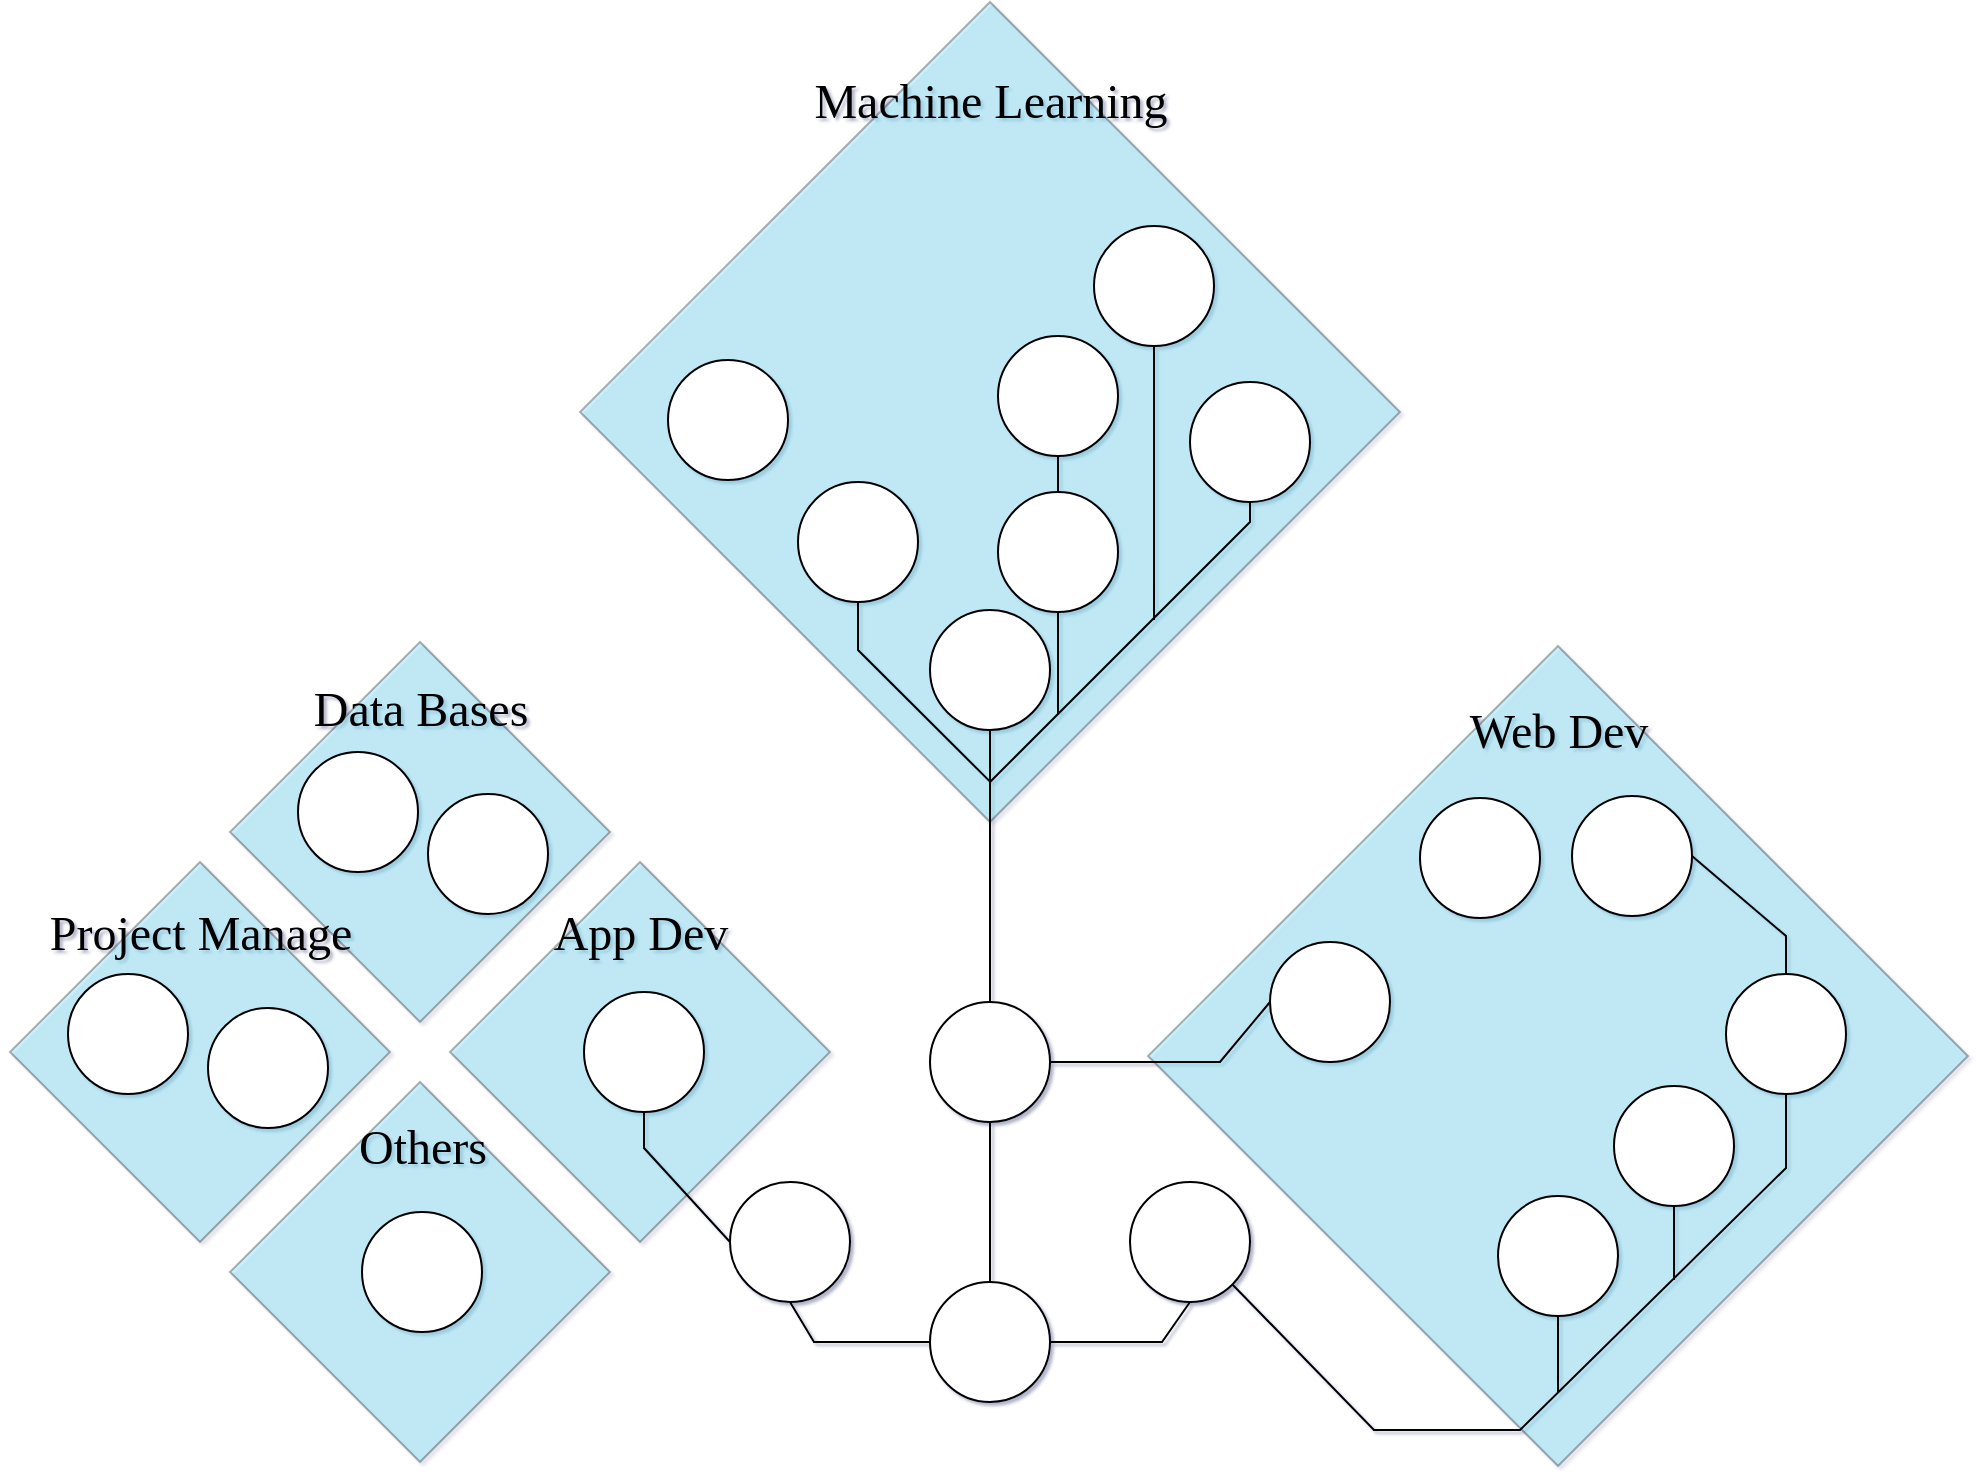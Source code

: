 <mxfile version="14.2.9" type="device"><diagram id="f0Uk5ogqUyxFSR4lI-My" name="Page-1"><mxGraphModel dx="2249" dy="1963" grid="1" gridSize="10" guides="1" tooltips="1" connect="1" arrows="1" fold="1" page="1" pageScale="1" pageWidth="827" pageHeight="1169" math="0" shadow="1"><root><mxCell id="0"/><mxCell id="1" parent="0"/><object label="" class="ml" id="5tW_V5tIoHEI0an56heb-6"><mxCell style="rhombus;whiteSpace=wrap;html=1;treeFolding=0;double=0;fillColor=#60d7f9;opacity=30;" parent="1" vertex="1"><mxGeometry x="195" y="-30" width="410" height="410" as="geometry"/></mxCell></object><object label="" class="webdev" id="5tW_V5tIoHEI0an56heb-9"><mxCell style="rhombus;whiteSpace=wrap;html=1;treeFolding=0;double=0;fillColor=#60d7f9;opacity=30;" parent="1" vertex="1"><mxGeometry x="479" y="292" width="410" height="410" as="geometry"/></mxCell></object><mxCell id="5tW_V5tIoHEI0an56heb-37" style="edgeStyle=none;rounded=0;jumpStyle=none;orthogonalLoop=1;jettySize=auto;html=1;exitX=0.5;exitY=1;exitDx=0;exitDy=0;entryX=0.5;entryY=0;entryDx=0;entryDy=0;endArrow=none;endFill=0;targetPerimeterSpacing=0;" parent="1" source="5tW_V5tIoHEI0an56heb-18" target="5tW_V5tIoHEI0an56heb-22" edge="1"><mxGeometry relative="1" as="geometry"/></mxCell><mxCell id="5tW_V5tIoHEI0an56heb-45" style="edgeStyle=none;rounded=0;jumpStyle=none;orthogonalLoop=1;jettySize=auto;html=1;exitX=0.5;exitY=0;exitDx=0;exitDy=0;entryX=0.5;entryY=1;entryDx=0;entryDy=0;endArrow=none;endFill=0;targetPerimeterSpacing=0;" parent="1" source="5tW_V5tIoHEI0an56heb-18" target="5tW_V5tIoHEI0an56heb-44" edge="1"><mxGeometry relative="1" as="geometry"/></mxCell><mxCell id="5tW_V5tIoHEI0an56heb-79" style="edgeStyle=none;rounded=0;jumpStyle=none;orthogonalLoop=1;jettySize=auto;html=1;exitX=1;exitY=0.5;exitDx=0;exitDy=0;entryX=0;entryY=0.5;entryDx=0;entryDy=0;endArrow=none;endFill=0;targetPerimeterSpacing=0;" parent="1" source="5tW_V5tIoHEI0an56heb-18" target="5tW_V5tIoHEI0an56heb-76" edge="1"><mxGeometry relative="1" as="geometry"><Array as="points"><mxPoint x="515" y="500"/></Array></mxGeometry></mxCell><object label="" class="python" id="5tW_V5tIoHEI0an56heb-18"><mxCell style="ellipse;whiteSpace=wrap;html=1;aspect=fixed;class=&quot;skill-circle&quot;;container=0;comic=0;" parent="1" vertex="1"><mxGeometry x="370" y="470" width="60" height="60" as="geometry"/></mxCell></object><mxCell id="5tW_V5tIoHEI0an56heb-26" style="rounded=0;orthogonalLoop=1;jettySize=auto;html=1;exitX=1;exitY=1;exitDx=0;exitDy=0;endArrow=none;endFill=0;entryX=0.5;entryY=1;entryDx=0;entryDy=0;" parent="1" source="5tW_V5tIoHEI0an56heb-20" target="5tW_V5tIoHEI0an56heb-29" edge="1"><mxGeometry relative="1" as="geometry"><mxPoint x="784" y="736" as="targetPoint"/><Array as="points"><mxPoint x="592" y="684"/><mxPoint x="665" y="684"/><mxPoint x="798" y="553"/></Array></mxGeometry></mxCell><object label="" class="js" id="5tW_V5tIoHEI0an56heb-20"><mxCell style="ellipse;whiteSpace=wrap;html=1;aspect=fixed;class=&quot;skill-circle&quot;;" parent="1" vertex="1"><mxGeometry x="470" y="560" width="60" height="60" as="geometry"/></mxCell></object><mxCell id="5tW_V5tIoHEI0an56heb-24" style="rounded=0;orthogonalLoop=1;jettySize=auto;html=1;exitX=0;exitY=0.5;exitDx=0;exitDy=0;entryX=0.5;entryY=1;entryDx=0;entryDy=0;endArrow=none;endFill=0;elbow=vertical;" parent="1" source="5tW_V5tIoHEI0an56heb-22" target="5tW_V5tIoHEI0an56heb-23" edge="1"><mxGeometry relative="1" as="geometry"><Array as="points"><mxPoint x="312" y="640"/></Array></mxGeometry></mxCell><mxCell id="5tW_V5tIoHEI0an56heb-25" style="rounded=0;orthogonalLoop=1;jettySize=auto;html=1;exitX=1;exitY=0.5;exitDx=0;exitDy=0;entryX=0.5;entryY=1;entryDx=0;entryDy=0;endArrow=none;endFill=0;elbow=vertical;targetPerimeterSpacing=0;jumpStyle=none;" parent="1" source="5tW_V5tIoHEI0an56heb-22" target="5tW_V5tIoHEI0an56heb-20" edge="1"><mxGeometry relative="1" as="geometry"><Array as="points"><mxPoint x="486" y="640"/></Array></mxGeometry></mxCell><object label="" class="c++" id="5tW_V5tIoHEI0an56heb-22"><mxCell style="ellipse;whiteSpace=wrap;html=1;aspect=fixed;class=&quot;skill-circle&quot;;" parent="1" vertex="1"><mxGeometry x="370" y="610" width="60" height="60" as="geometry"/></mxCell></object><object label="" class="swift" id="5tW_V5tIoHEI0an56heb-23"><mxCell style="ellipse;whiteSpace=wrap;html=1;aspect=fixed;class=&quot;skill-circle&quot;;" parent="1" vertex="1"><mxGeometry x="270" y="560" width="60" height="60" as="geometry"/></mxCell></object><mxCell id="5tW_V5tIoHEI0an56heb-36" style="edgeStyle=none;rounded=0;jumpStyle=none;orthogonalLoop=1;jettySize=auto;html=1;exitX=0.5;exitY=1;exitDx=0;exitDy=0;endArrow=none;endFill=0;targetPerimeterSpacing=0;" parent="1" source="5tW_V5tIoHEI0an56heb-27" edge="1"><mxGeometry relative="1" as="geometry"><mxPoint x="684" y="665" as="targetPoint"/></mxGeometry></mxCell><object label="" class="vue" id="5tW_V5tIoHEI0an56heb-27"><mxCell style="ellipse;whiteSpace=wrap;html=1;aspect=fixed;class=&quot;skill-circle&quot;;" parent="1" vertex="1"><mxGeometry x="654" y="567" width="60" height="60" as="geometry"/></mxCell></object><mxCell id="5tW_V5tIoHEI0an56heb-35" style="edgeStyle=none;rounded=0;jumpStyle=none;orthogonalLoop=1;jettySize=auto;html=1;exitX=0.5;exitY=1;exitDx=0;exitDy=0;endArrow=none;endFill=0;targetPerimeterSpacing=0;" parent="1" source="5tW_V5tIoHEI0an56heb-28" edge="1"><mxGeometry relative="1" as="geometry"><mxPoint x="742" y="609" as="targetPoint"/></mxGeometry></mxCell><object label="" class="react" id="5tW_V5tIoHEI0an56heb-28"><mxCell style="ellipse;whiteSpace=wrap;html=1;aspect=fixed;class=&quot;skill-circle&quot;;" parent="1" vertex="1"><mxGeometry x="712" y="512" width="60" height="60" as="geometry"/></mxCell></object><object label="" class="bstrap" id="5tW_V5tIoHEI0an56heb-29"><mxCell style="ellipse;whiteSpace=wrap;html=1;aspect=fixed;class=&quot;skill-circle&quot;;" parent="1" vertex="1"><mxGeometry x="768" y="456" width="60" height="60" as="geometry"/></mxCell></object><object label="" class="scikit" id="5tW_V5tIoHEI0an56heb-44"><mxCell style="ellipse;whiteSpace=wrap;html=1;aspect=fixed;class=&quot;skill-circle&quot;;" parent="1" vertex="1"><mxGeometry x="370" y="274" width="60" height="60" as="geometry"/></mxCell></object><mxCell id="5tW_V5tIoHEI0an56heb-61" style="edgeStyle=none;rounded=0;jumpStyle=none;orthogonalLoop=1;jettySize=auto;html=1;exitX=0.5;exitY=0;exitDx=0;exitDy=0;entryX=0.5;entryY=1;entryDx=0;entryDy=0;endArrow=none;endFill=0;targetPerimeterSpacing=0;" parent="1" source="5tW_V5tIoHEI0an56heb-46" target="5tW_V5tIoHEI0an56heb-47" edge="1"><mxGeometry relative="1" as="geometry"/></mxCell><mxCell id="5tW_V5tIoHEI0an56heb-65" style="edgeStyle=none;rounded=0;jumpStyle=none;orthogonalLoop=1;jettySize=auto;html=1;exitX=0.5;exitY=1;exitDx=0;exitDy=0;endArrow=none;endFill=0;targetPerimeterSpacing=0;" parent="1" source="5tW_V5tIoHEI0an56heb-46" edge="1"><mxGeometry relative="1" as="geometry"><mxPoint x="434" y="326" as="targetPoint"/></mxGeometry></mxCell><object label="" class="keras" id="5tW_V5tIoHEI0an56heb-46"><mxCell style="ellipse;whiteSpace=wrap;html=1;aspect=fixed;class=&quot;skill-circle&quot;;" parent="1" vertex="1"><mxGeometry x="404" y="215" width="60" height="60" as="geometry"/></mxCell></object><object label="" class="tf" id="5tW_V5tIoHEI0an56heb-47"><mxCell style="ellipse;whiteSpace=wrap;html=1;aspect=fixed;class=&quot;skill-circle&quot;;" parent="1" vertex="1"><mxGeometry x="404" y="137" width="60" height="60" as="geometry"/></mxCell></object><object label="" class="database" id="5tW_V5tIoHEI0an56heb-49"><mxCell style="rhombus;whiteSpace=wrap;html=1;treeFolding=0;double=0;fillColor=#60d7f9;opacity=30;" parent="1" vertex="1"><mxGeometry x="20" y="290" width="190" height="190" as="geometry"/></mxCell></object><object label="" class="appdev" id="5tW_V5tIoHEI0an56heb-50"><mxCell style="rhombus;whiteSpace=wrap;html=1;treeFolding=0;double=0;fillColor=#60d7f9;opacity=30;" parent="1" vertex="1"><mxGeometry x="130" y="400" width="190" height="190" as="geometry"/></mxCell></object><object label="" class="Project Manage" id="5tW_V5tIoHEI0an56heb-51"><mxCell style="rhombus;whiteSpace=wrap;html=1;treeFolding=0;double=0;fillColor=#60d7f9;opacity=30;" parent="1" vertex="1"><mxGeometry x="-90" y="400" width="190" height="190" as="geometry"/></mxCell></object><object label="" class="others" id="5tW_V5tIoHEI0an56heb-52"><mxCell style="rhombus;whiteSpace=wrap;html=1;treeFolding=0;double=0;fillColor=#60d7f9;opacity=30;" parent="1" vertex="1"><mxGeometry x="20" y="510" width="190" height="190" as="geometry"/></mxCell></object><object label="" class="mongodb" id="5tW_V5tIoHEI0an56heb-53"><mxCell style="ellipse;whiteSpace=wrap;html=1;aspect=fixed;class=&quot;skill-circle&quot;;" parent="1" vertex="1"><mxGeometry x="54" y="345" width="60" height="60" as="geometry"/></mxCell></object><object label="" class="mysql" id="5tW_V5tIoHEI0an56heb-54"><mxCell style="ellipse;whiteSpace=wrap;html=1;aspect=fixed;class=&quot;skill-circle&quot;;" parent="1" vertex="1"><mxGeometry x="119" y="366" width="60" height="60" as="geometry"/></mxCell></object><object label="" class="docker" id="5tW_V5tIoHEI0an56heb-55"><mxCell style="ellipse;whiteSpace=wrap;html=1;aspect=fixed;class=&quot;skill-circle&quot;;" parent="1" vertex="1"><mxGeometry x="-61" y="456" width="60" height="60" as="geometry"/></mxCell></object><object label="" class="github" id="5tW_V5tIoHEI0an56heb-56"><mxCell style="ellipse;whiteSpace=wrap;html=1;aspect=fixed;class=&quot;skill-circle&quot;;" parent="1" vertex="1"><mxGeometry x="9" y="473" width="60" height="60" as="geometry"/></mxCell></object><object label="" class="latex" id="5tW_V5tIoHEI0an56heb-57"><mxCell style="ellipse;whiteSpace=wrap;html=1;aspect=fixed;class=&quot;skill-circle&quot;;" parent="1" vertex="1"><mxGeometry x="86" y="575" width="60" height="60" as="geometry"/></mxCell></object><object label="" class="xcode" id="5tW_V5tIoHEI0an56heb-58"><mxCell style="ellipse;whiteSpace=wrap;html=1;aspect=fixed;class=&quot;skill-circle&quot;;" parent="1" vertex="1"><mxGeometry x="197" y="465" width="60" height="60" as="geometry"/></mxCell></object><mxCell id="5tW_V5tIoHEI0an56heb-66" style="edgeStyle=none;rounded=0;jumpStyle=none;orthogonalLoop=1;jettySize=auto;html=1;exitX=0.5;exitY=1;exitDx=0;exitDy=0;endArrow=none;endFill=0;targetPerimeterSpacing=0;" parent="1" source="5tW_V5tIoHEI0an56heb-59" edge="1"><mxGeometry relative="1" as="geometry"><mxPoint x="482" y="279" as="targetPoint"/></mxGeometry></mxCell><object label="" class="numpy" id="5tW_V5tIoHEI0an56heb-59"><mxCell style="ellipse;whiteSpace=wrap;html=1;aspect=fixed;class=&quot;skill-circle&quot;;" parent="1" vertex="1"><mxGeometry x="452" y="82" width="60" height="60" as="geometry"/></mxCell></object><mxCell id="5tW_V5tIoHEI0an56heb-62" style="edgeStyle=none;rounded=0;jumpStyle=none;orthogonalLoop=1;jettySize=auto;html=1;exitX=0.5;exitY=1;exitDx=0;exitDy=0;endArrow=none;endFill=0;targetPerimeterSpacing=0;" parent="1" source="5tW_V5tIoHEI0an56heb-60" edge="1"><mxGeometry relative="1" as="geometry"><mxPoint x="400" y="360" as="targetPoint"/><Array as="points"><mxPoint x="530" y="230"/></Array></mxGeometry></mxCell><mxCell id="5tW_V5tIoHEI0an56heb-60" value="" style="ellipse;whiteSpace=wrap;html=1;aspect=fixed;class=&quot;skill-circle&quot;;" parent="1" vertex="1"><mxGeometry x="500" y="160" width="60" height="60" as="geometry"/></mxCell><mxCell id="5tW_V5tIoHEI0an56heb-69" style="edgeStyle=none;rounded=0;jumpStyle=none;orthogonalLoop=1;jettySize=auto;html=1;exitX=0.5;exitY=1;exitDx=0;exitDy=0;endArrow=none;endFill=0;targetPerimeterSpacing=0;" parent="1" source="5tW_V5tIoHEI0an56heb-67" edge="1"><mxGeometry relative="1" as="geometry"><mxPoint x="400.4" y="360.2" as="targetPoint"/><Array as="points"><mxPoint x="334" y="294"/></Array></mxGeometry></mxCell><object label="" class="spin" id="5tW_V5tIoHEI0an56heb-67"><mxCell style="ellipse;whiteSpace=wrap;html=1;aspect=fixed;class=&quot;skill-circle&quot;;" parent="1" vertex="1"><mxGeometry x="304" y="210" width="60" height="60" as="geometry"/></mxCell></object><object label="" class="gym" id="5tW_V5tIoHEI0an56heb-68"><mxCell style="ellipse;whiteSpace=wrap;html=1;aspect=fixed;class=&quot;skill-circle&quot;;" parent="1" vertex="1"><mxGeometry x="239" y="149" width="60" height="60" as="geometry"/></mxCell></object><mxCell id="5tW_V5tIoHEI0an56heb-75" style="edgeStyle=none;rounded=0;jumpStyle=none;orthogonalLoop=1;jettySize=auto;html=1;entryX=0.5;entryY=1;entryDx=0;entryDy=0;endArrow=none;endFill=0;targetPerimeterSpacing=0;exitX=0;exitY=0.5;exitDx=0;exitDy=0;" parent="1" source="5tW_V5tIoHEI0an56heb-23" target="5tW_V5tIoHEI0an56heb-58" edge="1"><mxGeometry relative="1" as="geometry"><Array as="points"><mxPoint x="227" y="543"/></Array></mxGeometry></mxCell><object label="" class="dash" id="5tW_V5tIoHEI0an56heb-76"><mxCell style="ellipse;whiteSpace=wrap;html=1;aspect=fixed;class=&quot;skill-circle&quot;;" parent="1" vertex="1"><mxGeometry x="540" y="440" width="60" height="60" as="geometry"/></mxCell></object><object label="" class="html" id="5tW_V5tIoHEI0an56heb-77"><mxCell style="ellipse;whiteSpace=wrap;html=1;aspect=fixed;class=&quot;skill-circle&quot;;" parent="1" vertex="1"><mxGeometry x="615" y="368" width="60" height="60" as="geometry"/></mxCell></object><mxCell id="4HLQncdqHEl1s9SJ0Hp3-2" style="rounded=0;orthogonalLoop=1;jettySize=auto;html=1;exitX=1;exitY=0.5;exitDx=0;exitDy=0;entryX=0.5;entryY=0;entryDx=0;entryDy=0;endArrow=none;endFill=0;" parent="1" source="5tW_V5tIoHEI0an56heb-78" target="5tW_V5tIoHEI0an56heb-29" edge="1"><mxGeometry relative="1" as="geometry"><Array as="points"><mxPoint x="798" y="437"/></Array></mxGeometry></mxCell><object label="" class="css" id="5tW_V5tIoHEI0an56heb-78"><mxCell style="ellipse;whiteSpace=wrap;html=1;aspect=fixed;class=&quot;skill-circle&quot;;" parent="1" vertex="1"><mxGeometry x="691" y="367" width="60" height="60" as="geometry"/></mxCell></object><mxCell id="4HLQncdqHEl1s9SJ0Hp3-3" value="&lt;font style=&quot;font-size: 24px&quot; face=&quot;Verdana&quot;&gt;Machine Learning&lt;/font&gt;" style="text;html=1;align=center;verticalAlign=middle;resizable=0;points=[];autosize=1;" parent="1" vertex="1"><mxGeometry x="285" y="10" width="230" height="20" as="geometry"/></mxCell><mxCell id="4HLQncdqHEl1s9SJ0Hp3-4" value="&lt;font style=&quot;font-size: 24px&quot; face=&quot;Verdana&quot;&gt;Data Bases&lt;/font&gt;" style="text;html=1;align=center;verticalAlign=middle;resizable=0;points=[];autosize=1;" parent="1" vertex="1"><mxGeometry x="40" y="314" width="150" height="20" as="geometry"/></mxCell><mxCell id="4HLQncdqHEl1s9SJ0Hp3-5" value="&lt;font style=&quot;font-size: 24px&quot; face=&quot;Verdana&quot;&gt;App Dev&lt;/font&gt;" style="text;html=1;align=center;verticalAlign=middle;resizable=0;points=[];autosize=1;" parent="1" vertex="1"><mxGeometry x="165" y="426" width="120" height="20" as="geometry"/></mxCell><mxCell id="4HLQncdqHEl1s9SJ0Hp3-6" value="&lt;font style=&quot;font-size: 24px&quot; face=&quot;Verdana&quot;&gt;Others&lt;/font&gt;" style="text;html=1;align=center;verticalAlign=middle;resizable=0;points=[];autosize=1;" parent="1" vertex="1"><mxGeometry x="66" y="533" width="100" height="20" as="geometry"/></mxCell><mxCell id="4HLQncdqHEl1s9SJ0Hp3-7" value="&lt;font style=&quot;font-size: 24px&quot; face=&quot;Verdana&quot;&gt;Project Manage&lt;/font&gt;" style="text;html=1;align=center;verticalAlign=middle;resizable=0;points=[];autosize=1;" parent="1" vertex="1"><mxGeometry x="-95" y="426" width="200" height="20" as="geometry"/></mxCell><mxCell id="4HLQncdqHEl1s9SJ0Hp3-8" value="&lt;font style=&quot;font-size: 24px&quot; face=&quot;Verdana&quot;&gt;Web Dev&lt;/font&gt;" style="text;html=1;align=center;verticalAlign=middle;resizable=0;points=[];autosize=1;" parent="1" vertex="1"><mxGeometry x="624" y="325" width="120" height="20" as="geometry"/></mxCell></root></mxGraphModel></diagram></mxfile>